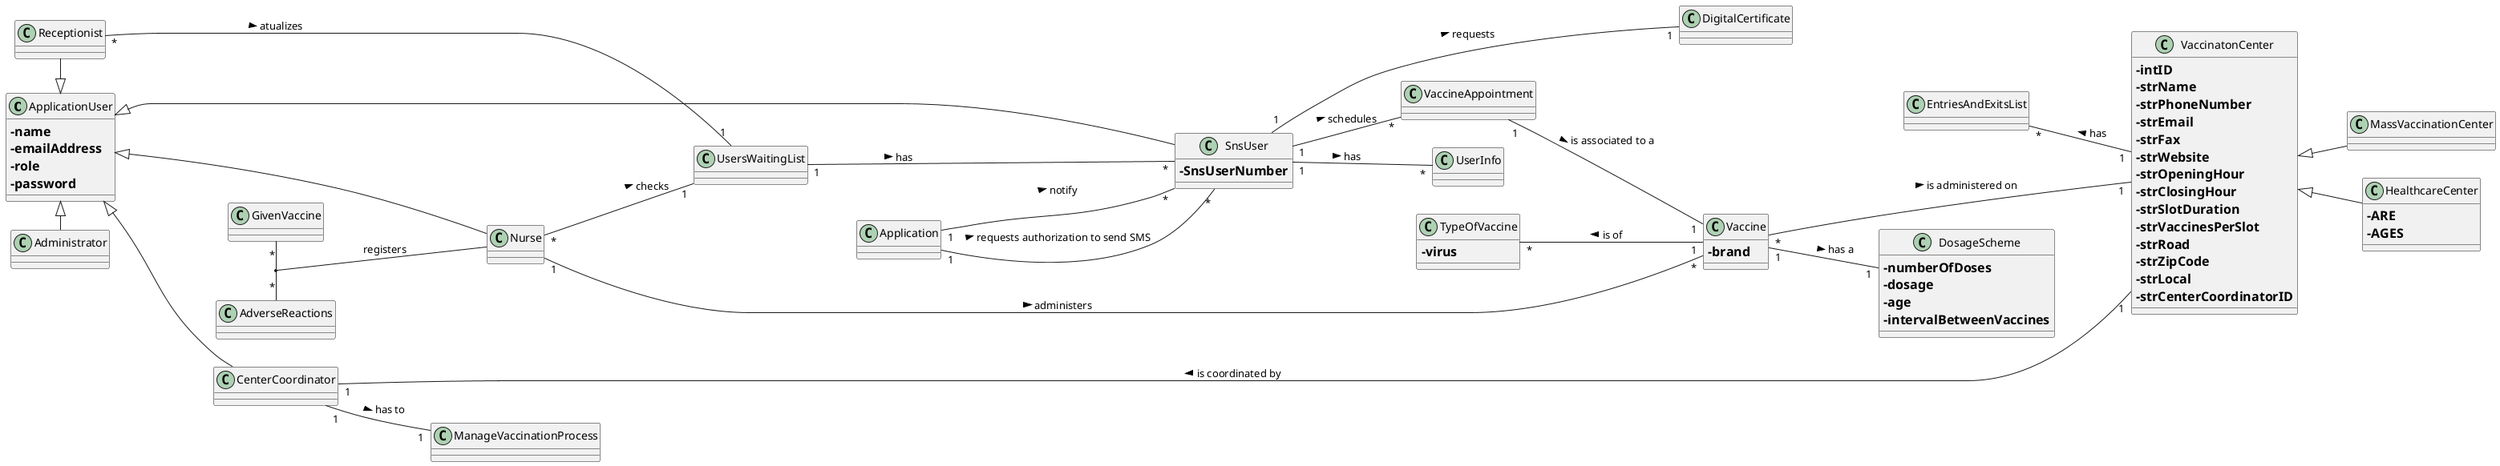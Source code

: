 @startuml
'https://plantuml.com/class-diagram

left to right direction

class ApplicationUser {
==-name
==-emailAddress
==-role
==-password
}


class Administrator

class SnsUser {
==-SnsUserNumber
}

ApplicationUser <|--- SnsUser
ApplicationUser <|---- Nurse
ApplicationUser <|-left- Receptionist
ApplicationUser <|- Administrator
ApplicationUser <|--- CenterCoordinator

'Receptionist "1" - "*" SnsUser : creates new >


class Receptionist

class Nurse

class CenterCoordinator

'Administrator "*" -- "*" SnsUser : configures and manages  >
'Administrator "*" - "*" Nurse : configures and manages >
'Administrator "*" -l- "*" Receptionist : configures and manages >
'Administrator "*" -- "*" VaccinatonCenter : configures and manages >
'Administrator "*" -up-- "*" CenterCoordinator : configures and manages >
'Administrator "*" -up- "*" TypeOfVaccine : configures and manages >
'Administrator "*" -- "*" Vaccine : specifies new >
'Administrator "1" - "*" DosageScheme : specifies  >
'Administrator "*" -left "*" Employee : configures and manages >

'Employee <-left Receptionist
'Employee <- Nurse

class VaccinatonCenter {
==-intID
==-strName
==-strPhoneNumber
==-strEmail
==-strFax
==-strWebsite
==-strOpeningHour
==-strClosingHour
==-strSlotDuration
==-strVaccinesPerSlot
==-strRoad
==-strZipCode
==-strLocal
==-strCenterCoordinatorID
 }

class MassVaccinationCenter extends VaccinatonCenter {

}

class HealthcareCenter extends VaccinatonCenter {
==-ARE
==-AGES
}

class Vaccine {
==-brand
}

class DosageScheme {
==-numberOfDoses
==-dosage
== -age
==-intervalBetweenVaccines
}

class TypeOfVaccine {
==-virus
}


Vaccine "1" -- "1" DosageScheme : has a >
TypeOfVaccine "*" -- "1" Vaccine :is of <
Vaccine "*" --- "1" VaccinatonCenter : is administered on >

class DigitalCertificate

'Nurse "1" -left "*" DigitalCertificate : delivers >
SnsUser "1" --- "1" DigitalCertificate : requests >

class VaccineAppointment

SnsUser "1" -- "*" VaccineAppointment : schedules >
'Receptionist "1" - "*" VaccineAppointment : schedules and confirms >


class UsersWaitingList
class UserInfo

Receptionist "*" - "1" UsersWaitingList : atualizes >
Nurse "*" -- "1" UsersWaitingList : checks >
Nurse "1" - "*" Vaccine : administers >
SnsUser "1" --  "*" UserInfo : has >
VaccineAppointment "1" -- "1" Vaccine : is associated to a >
UsersWaitingList "1" --- "*" SnsUser: has >



class GivenVaccine
class AdverseReactions

GivenVaccine "*" - "*" AdverseReactions
(GivenVaccine, AdverseReactions) - Nurse : registers


class ManageVaccinationProcess

CenterCoordinator "1" -- "1" ManageVaccinationProcess : has to >
CenterCoordinator "1" -- "1" VaccinatonCenter : is coordinated by <

class Application
class EntriesAndExitsList

Application "1" -- "*" SnsUser : requests authorization to send SMS >
Application "1" -- "*" SnsUser : notify >
VaccinatonCenter "1" -up- "*" EntriesAndExitsList : has >

@enduml